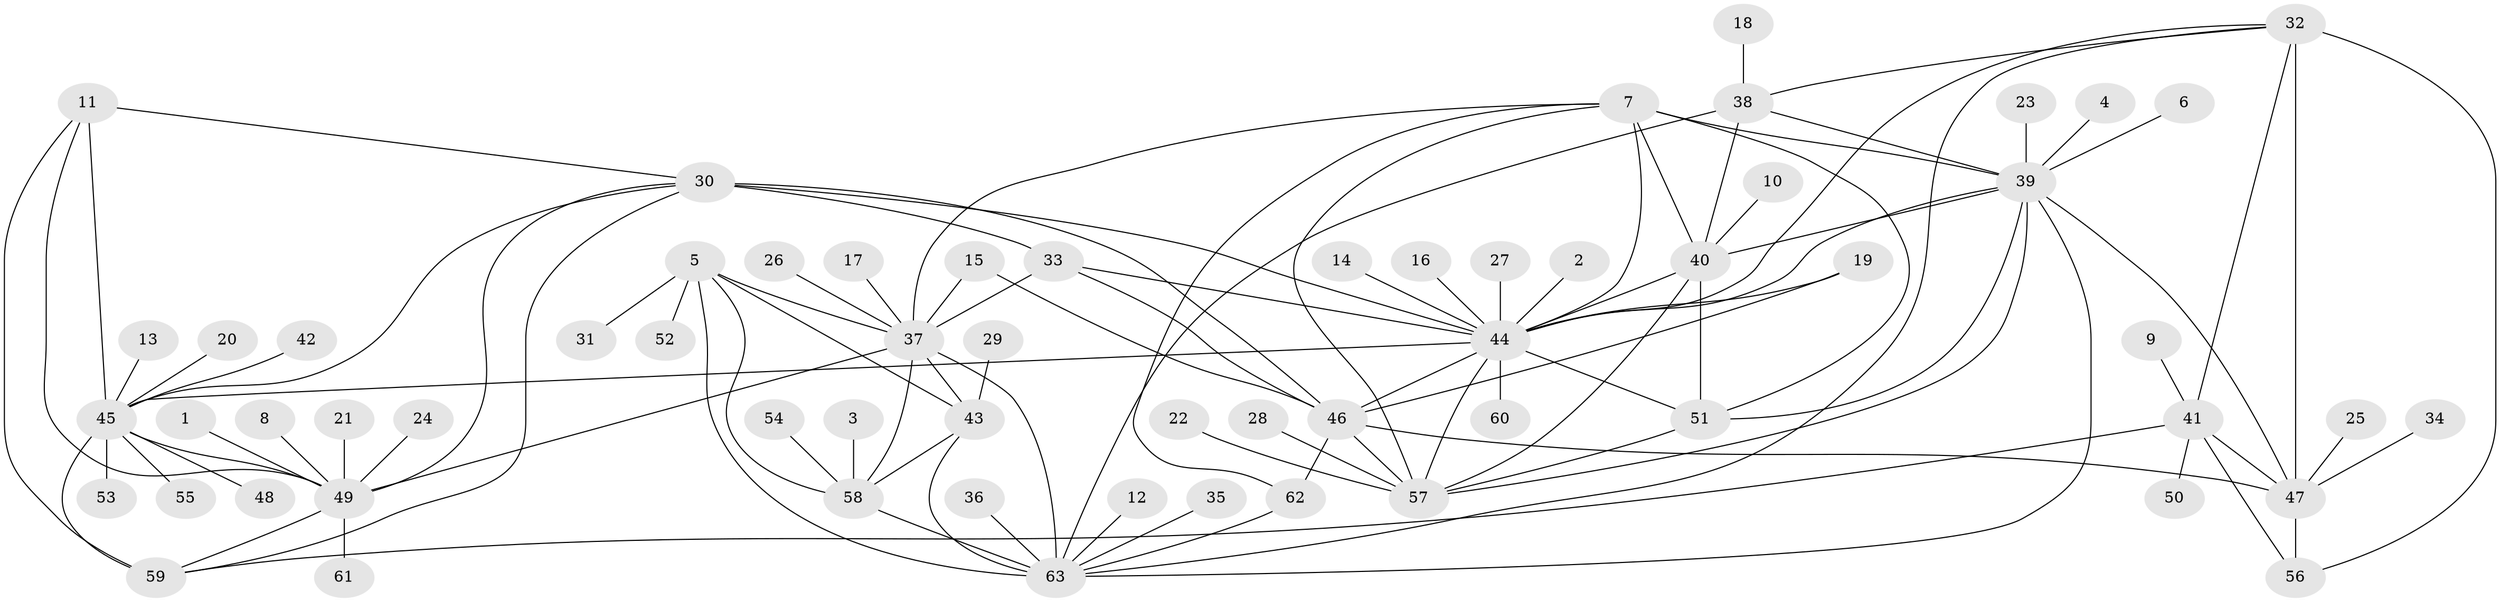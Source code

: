 // original degree distribution, {10: 0.031746031746031744, 12: 0.007936507936507936, 8: 0.05555555555555555, 11: 0.023809523809523808, 7: 0.047619047619047616, 9: 0.015873015873015872, 6: 0.031746031746031744, 13: 0.015873015873015872, 5: 0.015873015873015872, 3: 0.031746031746031744, 1: 0.5793650793650794, 2: 0.1349206349206349, 4: 0.007936507936507936}
// Generated by graph-tools (version 1.1) at 2025/50/03/09/25 03:50:31]
// undirected, 63 vertices, 106 edges
graph export_dot {
graph [start="1"]
  node [color=gray90,style=filled];
  1;
  2;
  3;
  4;
  5;
  6;
  7;
  8;
  9;
  10;
  11;
  12;
  13;
  14;
  15;
  16;
  17;
  18;
  19;
  20;
  21;
  22;
  23;
  24;
  25;
  26;
  27;
  28;
  29;
  30;
  31;
  32;
  33;
  34;
  35;
  36;
  37;
  38;
  39;
  40;
  41;
  42;
  43;
  44;
  45;
  46;
  47;
  48;
  49;
  50;
  51;
  52;
  53;
  54;
  55;
  56;
  57;
  58;
  59;
  60;
  61;
  62;
  63;
  1 -- 49 [weight=1.0];
  2 -- 44 [weight=1.0];
  3 -- 58 [weight=1.0];
  4 -- 39 [weight=1.0];
  5 -- 31 [weight=1.0];
  5 -- 37 [weight=2.0];
  5 -- 43 [weight=1.0];
  5 -- 52 [weight=1.0];
  5 -- 58 [weight=1.0];
  5 -- 63 [weight=1.0];
  6 -- 39 [weight=1.0];
  7 -- 37 [weight=1.0];
  7 -- 39 [weight=1.0];
  7 -- 40 [weight=1.0];
  7 -- 44 [weight=1.0];
  7 -- 51 [weight=1.0];
  7 -- 57 [weight=1.0];
  7 -- 62 [weight=1.0];
  8 -- 49 [weight=1.0];
  9 -- 41 [weight=1.0];
  10 -- 40 [weight=1.0];
  11 -- 30 [weight=1.0];
  11 -- 45 [weight=2.0];
  11 -- 49 [weight=1.0];
  11 -- 59 [weight=1.0];
  12 -- 63 [weight=1.0];
  13 -- 45 [weight=1.0];
  14 -- 44 [weight=1.0];
  15 -- 37 [weight=1.0];
  15 -- 46 [weight=1.0];
  16 -- 44 [weight=1.0];
  17 -- 37 [weight=1.0];
  18 -- 38 [weight=1.0];
  19 -- 44 [weight=1.0];
  19 -- 46 [weight=1.0];
  20 -- 45 [weight=1.0];
  21 -- 49 [weight=1.0];
  22 -- 57 [weight=1.0];
  23 -- 39 [weight=1.0];
  24 -- 49 [weight=1.0];
  25 -- 47 [weight=1.0];
  26 -- 37 [weight=1.0];
  27 -- 44 [weight=1.0];
  28 -- 57 [weight=1.0];
  29 -- 43 [weight=1.0];
  30 -- 33 [weight=3.0];
  30 -- 44 [weight=1.0];
  30 -- 45 [weight=2.0];
  30 -- 46 [weight=1.0];
  30 -- 49 [weight=1.0];
  30 -- 59 [weight=1.0];
  32 -- 38 [weight=1.0];
  32 -- 41 [weight=2.0];
  32 -- 44 [weight=1.0];
  32 -- 47 [weight=4.0];
  32 -- 56 [weight=2.0];
  32 -- 63 [weight=1.0];
  33 -- 37 [weight=1.0];
  33 -- 44 [weight=3.0];
  33 -- 46 [weight=3.0];
  34 -- 47 [weight=1.0];
  35 -- 63 [weight=1.0];
  36 -- 63 [weight=1.0];
  37 -- 43 [weight=2.0];
  37 -- 49 [weight=1.0];
  37 -- 58 [weight=2.0];
  37 -- 63 [weight=2.0];
  38 -- 39 [weight=1.0];
  38 -- 40 [weight=1.0];
  38 -- 63 [weight=1.0];
  39 -- 40 [weight=1.0];
  39 -- 44 [weight=2.0];
  39 -- 47 [weight=1.0];
  39 -- 51 [weight=1.0];
  39 -- 57 [weight=1.0];
  39 -- 63 [weight=1.0];
  40 -- 44 [weight=1.0];
  40 -- 51 [weight=1.0];
  40 -- 57 [weight=1.0];
  41 -- 47 [weight=2.0];
  41 -- 50 [weight=1.0];
  41 -- 56 [weight=1.0];
  41 -- 59 [weight=1.0];
  42 -- 45 [weight=1.0];
  43 -- 58 [weight=1.0];
  43 -- 63 [weight=1.0];
  44 -- 45 [weight=1.0];
  44 -- 46 [weight=1.0];
  44 -- 51 [weight=1.0];
  44 -- 57 [weight=1.0];
  44 -- 60 [weight=1.0];
  45 -- 48 [weight=1.0];
  45 -- 49 [weight=2.0];
  45 -- 53 [weight=1.0];
  45 -- 55 [weight=1.0];
  45 -- 59 [weight=2.0];
  46 -- 47 [weight=1.0];
  46 -- 57 [weight=1.0];
  46 -- 62 [weight=1.0];
  47 -- 56 [weight=2.0];
  49 -- 59 [weight=1.0];
  49 -- 61 [weight=1.0];
  51 -- 57 [weight=1.0];
  54 -- 58 [weight=1.0];
  58 -- 63 [weight=1.0];
  62 -- 63 [weight=1.0];
}
